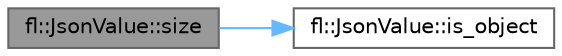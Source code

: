 digraph "fl::JsonValue::size"
{
 // INTERACTIVE_SVG=YES
 // LATEX_PDF_SIZE
  bgcolor="transparent";
  edge [fontname=Helvetica,fontsize=10,labelfontname=Helvetica,labelfontsize=10];
  node [fontname=Helvetica,fontsize=10,shape=box,height=0.2,width=0.4];
  rankdir="LR";
  Node1 [id="Node000001",label="fl::JsonValue::size",height=0.2,width=0.4,color="gray40", fillcolor="grey60", style="filled", fontcolor="black",tooltip=" "];
  Node1 -> Node2 [id="edge1_Node000001_Node000002",color="steelblue1",style="solid",tooltip=" "];
  Node2 [id="Node000002",label="fl::JsonValue::is_object",height=0.2,width=0.4,color="grey40", fillcolor="white", style="filled",URL="$da/dd6/structfl_1_1_json_value_a26833d02ca199f2587be21f59a776c0d.html#a26833d02ca199f2587be21f59a776c0d",tooltip=" "];
}
